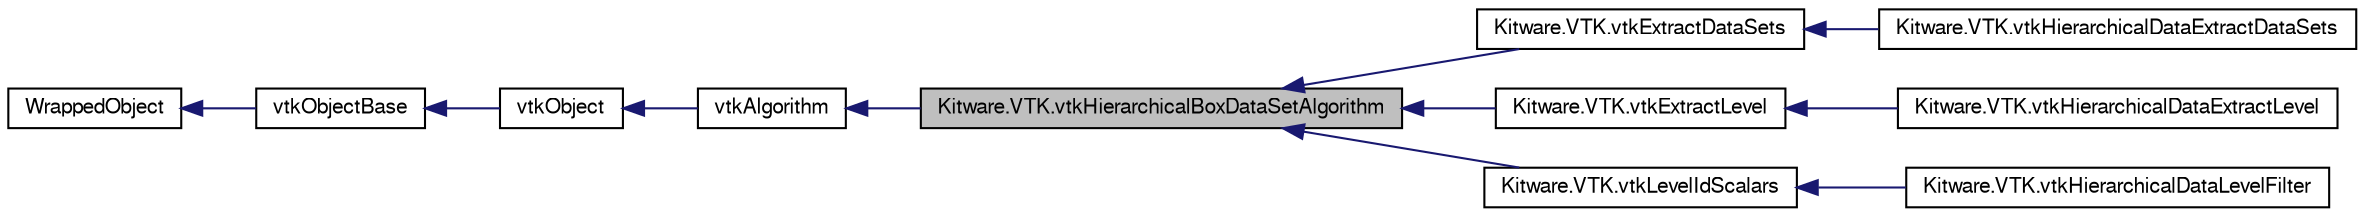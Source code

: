 digraph G
{
  bgcolor="transparent";
  edge [fontname="FreeSans",fontsize="10",labelfontname="FreeSans",labelfontsize="10"];
  node [fontname="FreeSans",fontsize="10",shape=record];
  rankdir="LR";
  Node1 [label="Kitware.VTK.vtkHierarchicalBoxDataSetAlgorithm",height=0.2,width=0.4,color="black", fillcolor="grey75", style="filled" fontcolor="black"];
  Node2 -> Node1 [dir="back",color="midnightblue",fontsize="10",style="solid",fontname="FreeSans"];
  Node2 [label="vtkAlgorithm",height=0.2,width=0.4,color="black",URL="$class_kitware_1_1_v_t_k_1_1vtk_algorithm.html",tooltip="vtkAlgorithm - Superclass for all sources, filters, and sinks in VTK."];
  Node3 -> Node2 [dir="back",color="midnightblue",fontsize="10",style="solid",fontname="FreeSans"];
  Node3 [label="vtkObject",height=0.2,width=0.4,color="black",URL="$class_kitware_1_1_v_t_k_1_1vtk_object.html",tooltip="vtkObject - abstract base class for most VTK objects"];
  Node4 -> Node3 [dir="back",color="midnightblue",fontsize="10",style="solid",fontname="FreeSans"];
  Node4 [label="vtkObjectBase",height=0.2,width=0.4,color="black",URL="$class_kitware_1_1_v_t_k_1_1vtk_object_base.html",tooltip="vtkObjectBase - abstract base class for most VTK objects"];
  Node5 -> Node4 [dir="back",color="midnightblue",fontsize="10",style="solid",fontname="FreeSans"];
  Node5 [label="WrappedObject",height=0.2,width=0.4,color="black",URL="$class_kitware_1_1_v_t_k_1_1_wrapped_object.html",tooltip="Base class for all the mummy wrapped classes in Kitware.VTK."];
  Node1 -> Node6 [dir="back",color="midnightblue",fontsize="10",style="solid",fontname="FreeSans"];
  Node6 [label="Kitware.VTK.vtkExtractDataSets",height=0.2,width=0.4,color="black",URL="$class_kitware_1_1_v_t_k_1_1vtk_extract_data_sets.html",tooltip="vtkExtractDataSets - extracts a number of datasets."];
  Node6 -> Node7 [dir="back",color="midnightblue",fontsize="10",style="solid",fontname="FreeSans"];
  Node7 [label="Kitware.VTK.vtkHierarchicalDataExtractDataSets",height=0.2,width=0.4,color="black",URL="$class_kitware_1_1_v_t_k_1_1vtk_hierarchical_data_extract_data_sets.html",tooltip="vtkHierarchicalDataExtractDataSets - extract a number of datasets"];
  Node1 -> Node8 [dir="back",color="midnightblue",fontsize="10",style="solid",fontname="FreeSans"];
  Node8 [label="Kitware.VTK.vtkExtractLevel",height=0.2,width=0.4,color="black",URL="$class_kitware_1_1_v_t_k_1_1vtk_extract_level.html",tooltip="vtkExtractLevel - extract levels between min and max from a hierarchical box dataset."];
  Node8 -> Node9 [dir="back",color="midnightblue",fontsize="10",style="solid",fontname="FreeSans"];
  Node9 [label="Kitware.VTK.vtkHierarchicalDataExtractLevel",height=0.2,width=0.4,color="black",URL="$class_kitware_1_1_v_t_k_1_1vtk_hierarchical_data_extract_level.html",tooltip="vtkHierarchicalDataExtractLevel - extact levels between min and max"];
  Node1 -> Node10 [dir="back",color="midnightblue",fontsize="10",style="solid",fontname="FreeSans"];
  Node10 [label="Kitware.VTK.vtkLevelIdScalars",height=0.2,width=0.4,color="black",URL="$class_kitware_1_1_v_t_k_1_1vtk_level_id_scalars.html",tooltip="vtkLevelIdScalars - generate scalars from levels."];
  Node10 -> Node11 [dir="back",color="midnightblue",fontsize="10",style="solid",fontname="FreeSans"];
  Node11 [label="Kitware.VTK.vtkHierarchicalDataLevelFilter",height=0.2,width=0.4,color="black",URL="$class_kitware_1_1_v_t_k_1_1vtk_hierarchical_data_level_filter.html",tooltip="vtkHierarchicalDataLevelFilter - generate scalars from levels"];
}
